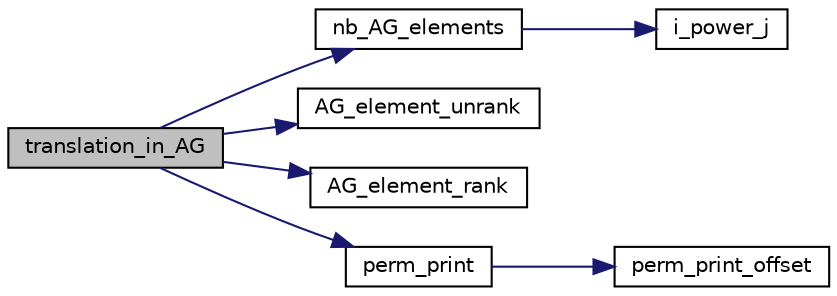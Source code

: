 digraph "translation_in_AG"
{
  edge [fontname="Helvetica",fontsize="10",labelfontname="Helvetica",labelfontsize="10"];
  node [fontname="Helvetica",fontsize="10",shape=record];
  rankdir="LR";
  Node4668 [label="translation_in_AG",height=0.2,width=0.4,color="black", fillcolor="grey75", style="filled", fontcolor="black"];
  Node4668 -> Node4669 [color="midnightblue",fontsize="10",style="solid",fontname="Helvetica"];
  Node4669 [label="nb_AG_elements",height=0.2,width=0.4,color="black", fillcolor="white", style="filled",URL="$d4/d67/geometry_8h.html#ab9de2574dd403dd453a0d35107f684f5"];
  Node4669 -> Node4670 [color="midnightblue",fontsize="10",style="solid",fontname="Helvetica"];
  Node4670 [label="i_power_j",height=0.2,width=0.4,color="black", fillcolor="white", style="filled",URL="$de/dc5/algebra__and__number__theory_8h.html#a39b321523e8957d701618bb5cac542b5"];
  Node4668 -> Node4671 [color="midnightblue",fontsize="10",style="solid",fontname="Helvetica"];
  Node4671 [label="AG_element_unrank",height=0.2,width=0.4,color="black", fillcolor="white", style="filled",URL="$d4/d67/geometry_8h.html#a4a33b86c87b2879b97cfa1327abe2885"];
  Node4668 -> Node4672 [color="midnightblue",fontsize="10",style="solid",fontname="Helvetica"];
  Node4672 [label="AG_element_rank",height=0.2,width=0.4,color="black", fillcolor="white", style="filled",URL="$d4/d67/geometry_8h.html#ab2ac908d07dd8038fd996e26bdc75c17"];
  Node4668 -> Node4673 [color="midnightblue",fontsize="10",style="solid",fontname="Helvetica"];
  Node4673 [label="perm_print",height=0.2,width=0.4,color="black", fillcolor="white", style="filled",URL="$d2/d7c/combinatorics_8_c.html#a2c7eee1361109e8c5b94921589815194"];
  Node4673 -> Node4674 [color="midnightblue",fontsize="10",style="solid",fontname="Helvetica"];
  Node4674 [label="perm_print_offset",height=0.2,width=0.4,color="black", fillcolor="white", style="filled",URL="$d2/d7c/combinatorics_8_c.html#ab87deef2ba9e4d2ce386a19eeaffecf3"];
}
